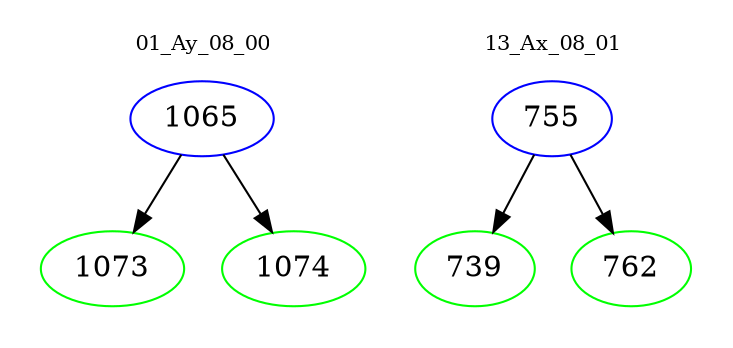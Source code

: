 digraph{
subgraph cluster_0 {
color = white
label = "01_Ay_08_00";
fontsize=10;
T0_1065 [label="1065", color="blue"]
T0_1065 -> T0_1073 [color="black"]
T0_1073 [label="1073", color="green"]
T0_1065 -> T0_1074 [color="black"]
T0_1074 [label="1074", color="green"]
}
subgraph cluster_1 {
color = white
label = "13_Ax_08_01";
fontsize=10;
T1_755 [label="755", color="blue"]
T1_755 -> T1_739 [color="black"]
T1_739 [label="739", color="green"]
T1_755 -> T1_762 [color="black"]
T1_762 [label="762", color="green"]
}
}
